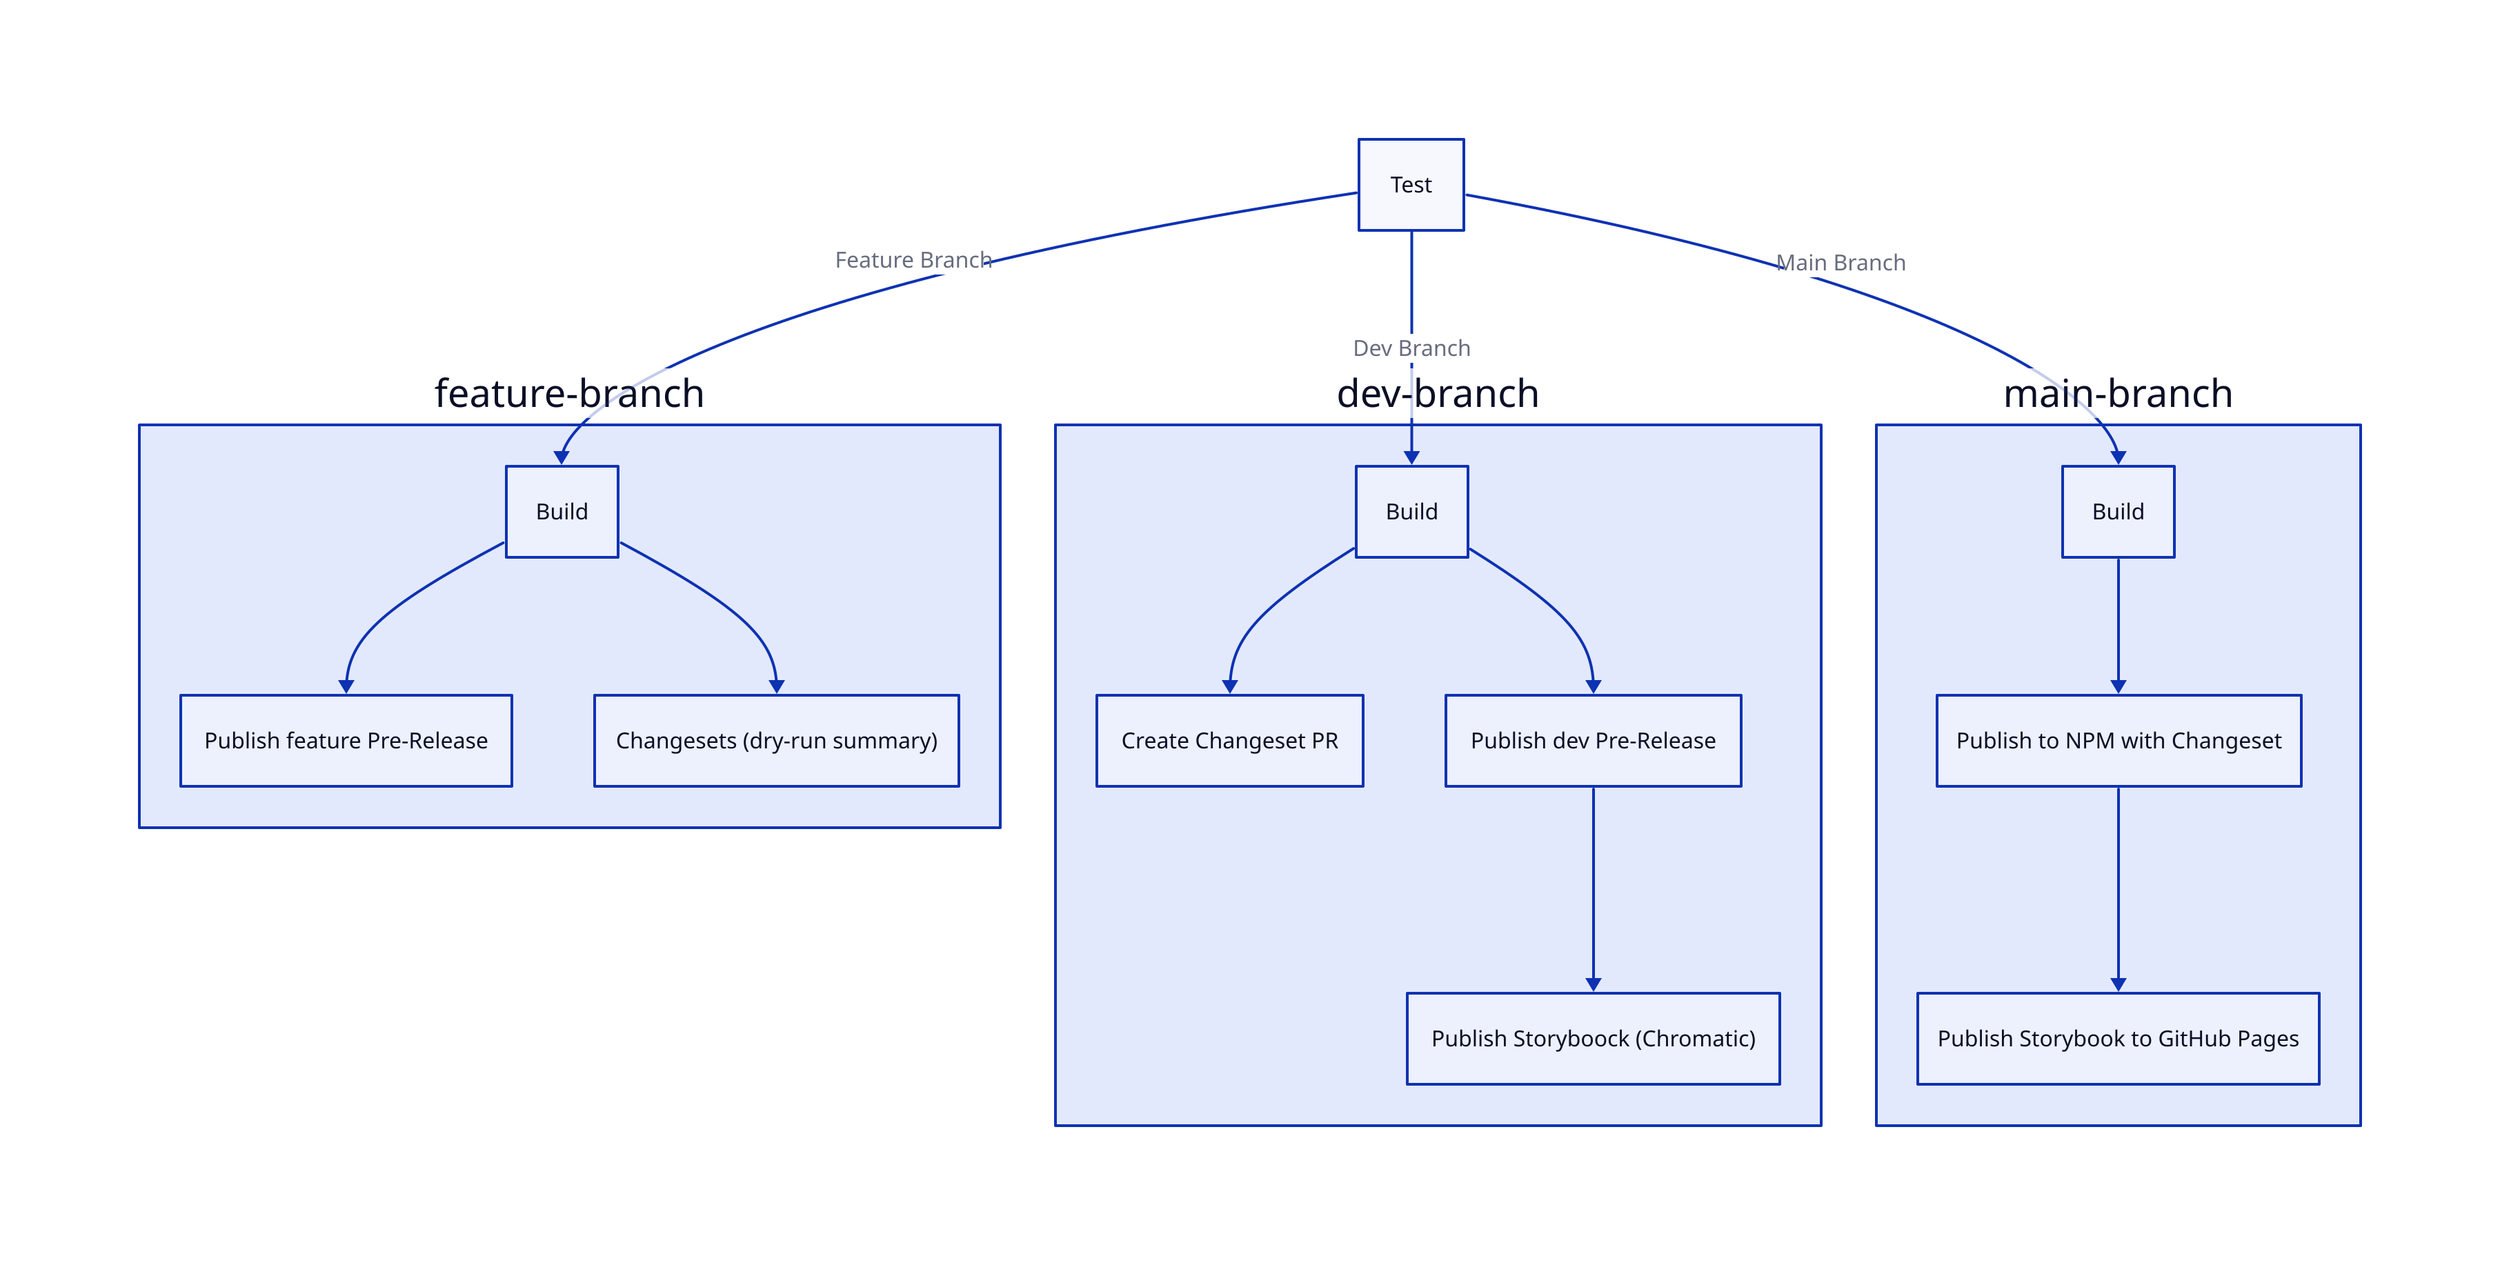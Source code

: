 


feature-branch: {
    Build -> Publish feature Pre-Release
    Build -> Changesets (dry-run summary)
}

Test -> feature-branch.Build: Feature Branch


dev-branch:{
    publish-storybook-chromatic: "Publish Storyboock (Chromatic)"
    
    Build -> Create Changeset PR
    Build -> Publish dev Pre-Release -> publish-storybook-chromatic


}

Test -> dev-branch.Build: Dev Branch

main-branch: {
    publish-storybook-github-pages: "Publish Storybook to GitHub Pages"

    Build -> Publish to NPM with Changeset -> publish-storybook-github-pages
    
}

Test -> main-branch.Build: Main Branch
